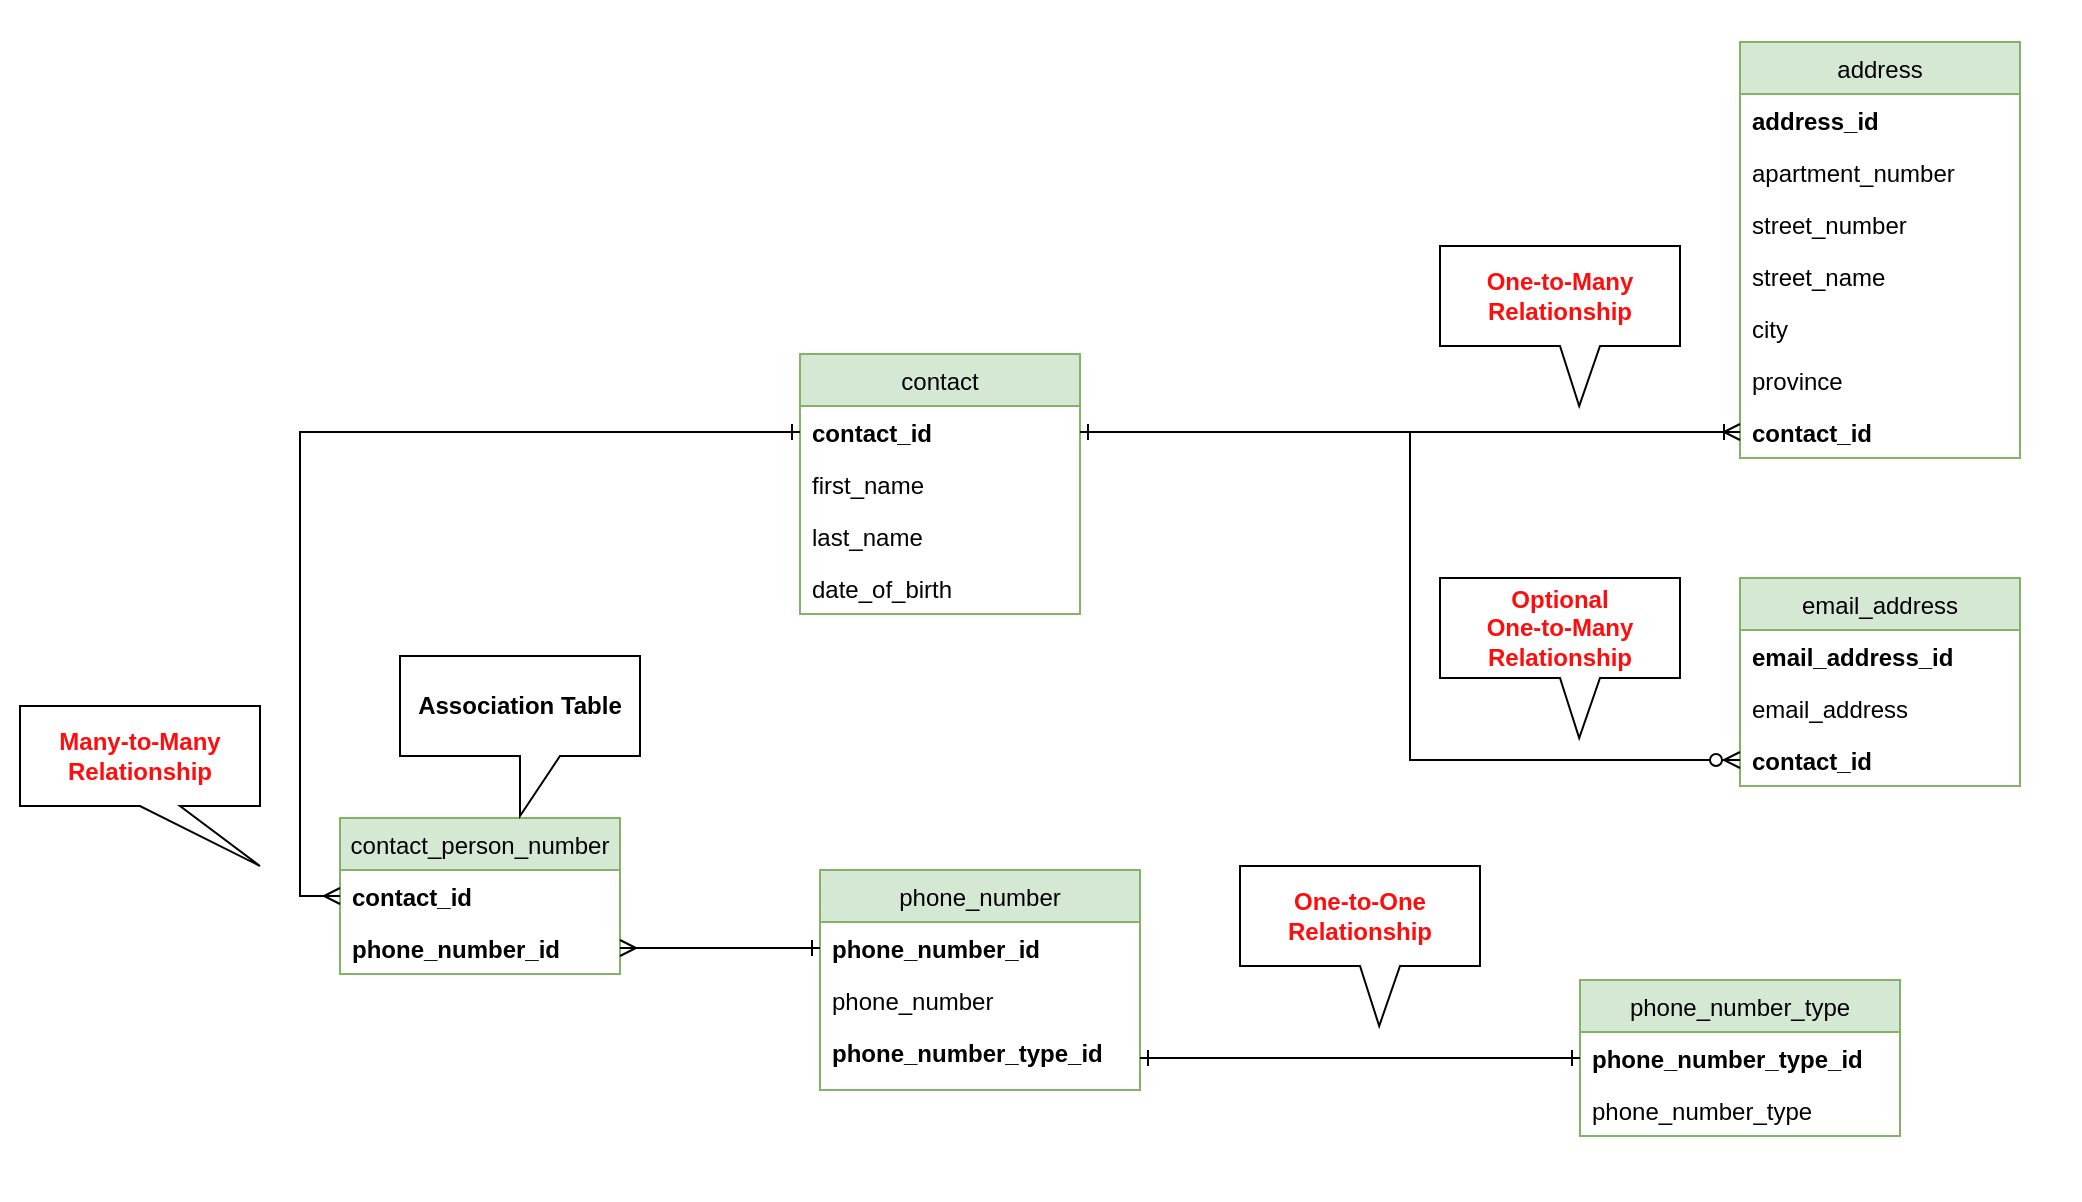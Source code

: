 <mxfile version="10.8.0" type="device"><diagram name="Page-1" id="9f46799a-70d6-7492-0946-bef42562c5a5"><mxGraphModel dx="2258" dy="832" grid="1" gridSize="10" guides="1" tooltips="1" connect="1" arrows="1" fold="1" page="1" pageScale="1" pageWidth="1100" pageHeight="850" background="#ffffff" math="0" shadow="0"><root><mxCell id="0"/><mxCell id="1" parent="0"/><mxCell id="xmYNEEMjnxgWS9K7KYPc-5" value="" style="rounded=0;whiteSpace=wrap;html=1;fillColor=none;strokeColor=none;" vertex="1" parent="1"><mxGeometry x="-300" y="40" width="1040" height="600" as="geometry"/></mxCell><mxCell id="HVx5vT6GKBFLQg5ahq56-21" value="contact" style="swimlane;fontStyle=0;childLayout=stackLayout;horizontal=1;startSize=26;fillColor=#d5e8d4;horizontalStack=0;resizeParent=1;resizeParentMax=0;resizeLast=0;collapsible=1;marginBottom=0;strokeColor=#82b366;" parent="1" vertex="1"><mxGeometry x="100" y="217" width="140" height="130" as="geometry"/></mxCell><mxCell id="HVx5vT6GKBFLQg5ahq56-22" value="contact_id" style="text;strokeColor=none;fillColor=none;align=left;verticalAlign=top;spacingLeft=4;spacingRight=4;overflow=hidden;rotatable=0;points=[[0,0.5],[1,0.5]];portConstraint=eastwest;fontStyle=1" parent="HVx5vT6GKBFLQg5ahq56-21" vertex="1"><mxGeometry y="26" width="140" height="26" as="geometry"/></mxCell><mxCell id="HVx5vT6GKBFLQg5ahq56-23" value="first_name&#10;" style="text;strokeColor=none;fillColor=none;align=left;verticalAlign=top;spacingLeft=4;spacingRight=4;overflow=hidden;rotatable=0;points=[[0,0.5],[1,0.5]];portConstraint=eastwest;" parent="HVx5vT6GKBFLQg5ahq56-21" vertex="1"><mxGeometry y="52" width="140" height="26" as="geometry"/></mxCell><mxCell id="HVx5vT6GKBFLQg5ahq56-111" value="last_name" style="text;strokeColor=none;fillColor=none;align=left;verticalAlign=top;spacingLeft=4;spacingRight=4;overflow=hidden;rotatable=0;points=[[0,0.5],[1,0.5]];portConstraint=eastwest;" parent="HVx5vT6GKBFLQg5ahq56-21" vertex="1"><mxGeometry y="78" width="140" height="26" as="geometry"/></mxCell><mxCell id="HVx5vT6GKBFLQg5ahq56-68" value="date_of_birth" style="text;strokeColor=none;fillColor=none;align=left;verticalAlign=top;spacingLeft=4;spacingRight=4;overflow=hidden;rotatable=0;points=[[0,0.5],[1,0.5]];portConstraint=eastwest;" parent="HVx5vT6GKBFLQg5ahq56-21" vertex="1"><mxGeometry y="104" width="140" height="26" as="geometry"/></mxCell><mxCell id="HVx5vT6GKBFLQg5ahq56-69" value="address" style="swimlane;fontStyle=0;childLayout=stackLayout;horizontal=1;startSize=26;fillColor=#d5e8d4;horizontalStack=0;resizeParent=1;resizeParentMax=0;resizeLast=0;collapsible=1;marginBottom=0;strokeColor=#82b366;" parent="1" vertex="1"><mxGeometry x="570" y="61" width="140" height="208" as="geometry"/></mxCell><mxCell id="HVx5vT6GKBFLQg5ahq56-70" value="address_id" style="text;strokeColor=none;fillColor=none;align=left;verticalAlign=top;spacingLeft=4;spacingRight=4;overflow=hidden;rotatable=0;points=[[0,0.5],[1,0.5]];portConstraint=eastwest;fontStyle=1" parent="HVx5vT6GKBFLQg5ahq56-69" vertex="1"><mxGeometry y="26" width="140" height="26" as="geometry"/></mxCell><mxCell id="HVx5vT6GKBFLQg5ahq56-86" value="apartment_number" style="text;strokeColor=none;fillColor=none;align=left;verticalAlign=top;spacingLeft=4;spacingRight=4;overflow=hidden;rotatable=0;points=[[0,0.5],[1,0.5]];portConstraint=eastwest;" parent="HVx5vT6GKBFLQg5ahq56-69" vertex="1"><mxGeometry y="52" width="140" height="26" as="geometry"/></mxCell><mxCell id="HVx5vT6GKBFLQg5ahq56-88" value="street_number" style="text;strokeColor=none;fillColor=none;align=left;verticalAlign=top;spacingLeft=4;spacingRight=4;overflow=hidden;rotatable=0;points=[[0,0.5],[1,0.5]];portConstraint=eastwest;" parent="HVx5vT6GKBFLQg5ahq56-69" vertex="1"><mxGeometry y="78" width="140" height="26" as="geometry"/></mxCell><mxCell id="HVx5vT6GKBFLQg5ahq56-87" value="street_name" style="text;strokeColor=none;fillColor=none;align=left;verticalAlign=top;spacingLeft=4;spacingRight=4;overflow=hidden;rotatable=0;points=[[0,0.5],[1,0.5]];portConstraint=eastwest;" parent="HVx5vT6GKBFLQg5ahq56-69" vertex="1"><mxGeometry y="104" width="140" height="26" as="geometry"/></mxCell><mxCell id="HVx5vT6GKBFLQg5ahq56-89" value="city" style="text;strokeColor=none;fillColor=none;align=left;verticalAlign=top;spacingLeft=4;spacingRight=4;overflow=hidden;rotatable=0;points=[[0,0.5],[1,0.5]];portConstraint=eastwest;" parent="HVx5vT6GKBFLQg5ahq56-69" vertex="1"><mxGeometry y="130" width="140" height="26" as="geometry"/></mxCell><mxCell id="HVx5vT6GKBFLQg5ahq56-71" value="province" style="text;strokeColor=none;fillColor=none;align=left;verticalAlign=top;spacingLeft=4;spacingRight=4;overflow=hidden;rotatable=0;points=[[0,0.5],[1,0.5]];portConstraint=eastwest;" parent="HVx5vT6GKBFLQg5ahq56-69" vertex="1"><mxGeometry y="156" width="140" height="26" as="geometry"/></mxCell><mxCell id="HVx5vT6GKBFLQg5ahq56-108" value="contact_id" style="text;strokeColor=none;fillColor=none;align=left;verticalAlign=top;spacingLeft=4;spacingRight=4;overflow=hidden;rotatable=0;points=[[0,0.5],[1,0.5]];portConstraint=eastwest;fontStyle=1" parent="HVx5vT6GKBFLQg5ahq56-69" vertex="1"><mxGeometry y="182" width="140" height="26" as="geometry"/></mxCell><mxCell id="HVx5vT6GKBFLQg5ahq56-74" value="phone_number" style="swimlane;fontStyle=0;childLayout=stackLayout;horizontal=1;startSize=26;fillColor=#d5e8d4;horizontalStack=0;resizeParent=1;resizeParentMax=0;resizeLast=0;collapsible=1;marginBottom=0;strokeColor=#82b366;" parent="1" vertex="1"><mxGeometry x="110" y="475" width="160" height="110" as="geometry"/></mxCell><mxCell id="HVx5vT6GKBFLQg5ahq56-75" value="phone_number_id" style="text;strokeColor=none;fillColor=none;align=left;verticalAlign=top;spacingLeft=4;spacingRight=4;overflow=hidden;rotatable=0;points=[[0,0.5],[1,0.5]];portConstraint=eastwest;fontStyle=1" parent="HVx5vT6GKBFLQg5ahq56-74" vertex="1"><mxGeometry y="26" width="160" height="26" as="geometry"/></mxCell><mxCell id="HVx5vT6GKBFLQg5ahq56-80" value="phone_number&#10;" style="text;strokeColor=none;fillColor=none;align=left;verticalAlign=top;spacingLeft=4;spacingRight=4;overflow=hidden;rotatable=0;points=[[0,0.5],[1,0.5]];portConstraint=eastwest;" parent="HVx5vT6GKBFLQg5ahq56-74" vertex="1"><mxGeometry y="52" width="160" height="26" as="geometry"/></mxCell><mxCell id="HVx5vT6GKBFLQg5ahq56-76" value="phone_number_type_id" style="text;strokeColor=none;fillColor=none;align=left;verticalAlign=top;spacingLeft=4;spacingRight=4;overflow=hidden;rotatable=0;points=[[0,0.5],[1,0.5]];portConstraint=eastwest;fontStyle=1" parent="HVx5vT6GKBFLQg5ahq56-74" vertex="1"><mxGeometry y="78" width="160" height="32" as="geometry"/></mxCell><mxCell id="HVx5vT6GKBFLQg5ahq56-81" value="phone_number_type" style="swimlane;fontStyle=0;childLayout=stackLayout;horizontal=1;startSize=26;fillColor=#d5e8d4;horizontalStack=0;resizeParent=1;resizeParentMax=0;resizeLast=0;collapsible=1;marginBottom=0;strokeColor=#82b366;" parent="1" vertex="1"><mxGeometry x="490" y="530" width="160" height="78" as="geometry"/></mxCell><mxCell id="HVx5vT6GKBFLQg5ahq56-82" value="phone_number_type_id" style="text;strokeColor=none;fillColor=none;align=left;verticalAlign=top;spacingLeft=4;spacingRight=4;overflow=hidden;rotatable=0;points=[[0,0.5],[1,0.5]];portConstraint=eastwest;fontStyle=1" parent="HVx5vT6GKBFLQg5ahq56-81" vertex="1"><mxGeometry y="26" width="160" height="26" as="geometry"/></mxCell><mxCell id="HVx5vT6GKBFLQg5ahq56-83" value="phone_number_type&#10;" style="text;strokeColor=none;fillColor=none;align=left;verticalAlign=top;spacingLeft=4;spacingRight=4;overflow=hidden;rotatable=0;points=[[0,0.5],[1,0.5]];portConstraint=eastwest;" parent="HVx5vT6GKBFLQg5ahq56-81" vertex="1"><mxGeometry y="52" width="160" height="26" as="geometry"/></mxCell><mxCell id="HVx5vT6GKBFLQg5ahq56-85" value="" style="edgeStyle=orthogonalEdgeStyle;rounded=0;orthogonalLoop=1;jettySize=auto;html=1;exitX=1;exitY=0.5;exitDx=0;exitDy=0;entryX=0;entryY=0.5;entryDx=0;entryDy=0;startArrow=ERone;startFill=0;endArrow=ERone;endFill=0;" parent="1" source="HVx5vT6GKBFLQg5ahq56-76" target="HVx5vT6GKBFLQg5ahq56-82" edge="1"><mxGeometry relative="1" as="geometry"/></mxCell><mxCell id="HVx5vT6GKBFLQg5ahq56-90" style="edgeStyle=orthogonalEdgeStyle;rounded=0;orthogonalLoop=1;jettySize=auto;html=1;exitX=1;exitY=0.5;exitDx=0;exitDy=0;entryX=0;entryY=0.5;entryDx=0;entryDy=0;startArrow=ERone;startFill=0;endArrow=ERoneToMany;endFill=0;" parent="1" source="HVx5vT6GKBFLQg5ahq56-22" target="HVx5vT6GKBFLQg5ahq56-108" edge="1"><mxGeometry relative="1" as="geometry"/></mxCell><mxCell id="HVx5vT6GKBFLQg5ahq56-91" value="contact_person_number" style="swimlane;fontStyle=0;childLayout=stackLayout;horizontal=1;startSize=26;fillColor=#d5e8d4;horizontalStack=0;resizeParent=1;resizeParentMax=0;resizeLast=0;collapsible=1;marginBottom=0;strokeColor=#82b366;" parent="1" vertex="1"><mxGeometry x="-130" y="449" width="140" height="78" as="geometry"/></mxCell><mxCell id="HVx5vT6GKBFLQg5ahq56-92" value="contact_id" style="text;strokeColor=none;fillColor=none;align=left;verticalAlign=top;spacingLeft=4;spacingRight=4;overflow=hidden;rotatable=0;points=[[0,0.5],[1,0.5]];portConstraint=eastwest;fontStyle=1" parent="HVx5vT6GKBFLQg5ahq56-91" vertex="1"><mxGeometry y="26" width="140" height="26" as="geometry"/></mxCell><mxCell id="HVx5vT6GKBFLQg5ahq56-93" value="phone_number_id&#10;" style="text;strokeColor=none;fillColor=none;align=left;verticalAlign=top;spacingLeft=4;spacingRight=4;overflow=hidden;rotatable=0;points=[[0,0.5],[1,0.5]];portConstraint=eastwest;fontStyle=1" parent="HVx5vT6GKBFLQg5ahq56-91" vertex="1"><mxGeometry y="52" width="140" height="26" as="geometry"/></mxCell><mxCell id="HVx5vT6GKBFLQg5ahq56-96" style="edgeStyle=orthogonalEdgeStyle;rounded=0;orthogonalLoop=1;jettySize=auto;html=1;exitX=0;exitY=0.5;exitDx=0;exitDy=0;entryX=0;entryY=0.5;entryDx=0;entryDy=0;startArrow=ERone;startFill=0;endArrow=ERmany;endFill=0;" parent="1" source="HVx5vT6GKBFLQg5ahq56-22" target="HVx5vT6GKBFLQg5ahq56-91" edge="1"><mxGeometry relative="1" as="geometry"/></mxCell><mxCell id="HVx5vT6GKBFLQg5ahq56-98" style="edgeStyle=orthogonalEdgeStyle;rounded=0;orthogonalLoop=1;jettySize=auto;html=1;exitX=0;exitY=0.5;exitDx=0;exitDy=0;entryX=1;entryY=0.5;entryDx=0;entryDy=0;startArrow=ERone;startFill=0;endArrow=ERmany;endFill=0;" parent="1" source="HVx5vT6GKBFLQg5ahq56-75" target="HVx5vT6GKBFLQg5ahq56-93" edge="1"><mxGeometry relative="1" as="geometry"/></mxCell><mxCell id="HVx5vT6GKBFLQg5ahq56-99" value="&lt;b&gt;Many-to-Many&lt;br&gt;Relationship&lt;/b&gt;&lt;br&gt;" style="shape=callout;whiteSpace=wrap;html=1;perimeter=calloutPerimeter;position2=1;fontColor=#FF0D0D;" parent="1" vertex="1"><mxGeometry x="-290" y="393" width="120" height="80" as="geometry"/></mxCell><mxCell id="HVx5vT6GKBFLQg5ahq56-100" value="&lt;b&gt;One-to-One&lt;br&gt;Relationship&lt;/b&gt;&lt;br&gt;" style="shape=callout;whiteSpace=wrap;html=1;perimeter=calloutPerimeter;position2=0.58;fontColor=#FF0D0D;" parent="1" vertex="1"><mxGeometry x="320" y="473" width="120" height="80" as="geometry"/></mxCell><mxCell id="HVx5vT6GKBFLQg5ahq56-101" value="&lt;b&gt;One-to-Many&lt;br&gt;Relationship&lt;/b&gt;&lt;br&gt;" style="shape=callout;whiteSpace=wrap;html=1;perimeter=calloutPerimeter;position2=0.58;fontColor=#FF0D0D;" parent="1" vertex="1"><mxGeometry x="420" y="163" width="120" height="80" as="geometry"/></mxCell><mxCell id="HVx5vT6GKBFLQg5ahq56-102" value="email_address" style="swimlane;fontStyle=0;childLayout=stackLayout;horizontal=1;startSize=26;fillColor=#d5e8d4;horizontalStack=0;resizeParent=1;resizeParentMax=0;resizeLast=0;collapsible=1;marginBottom=0;strokeColor=#82b366;" parent="1" vertex="1"><mxGeometry x="570" y="329" width="140" height="104" as="geometry"/></mxCell><mxCell id="HVx5vT6GKBFLQg5ahq56-103" value="email_address_id" style="text;strokeColor=none;fillColor=none;align=left;verticalAlign=top;spacingLeft=4;spacingRight=4;overflow=hidden;rotatable=0;points=[[0,0.5],[1,0.5]];portConstraint=eastwest;fontStyle=1" parent="HVx5vT6GKBFLQg5ahq56-102" vertex="1"><mxGeometry y="26" width="140" height="26" as="geometry"/></mxCell><mxCell id="HVx5vT6GKBFLQg5ahq56-104" value="email_address" style="text;strokeColor=none;fillColor=none;align=left;verticalAlign=top;spacingLeft=4;spacingRight=4;overflow=hidden;rotatable=0;points=[[0,0.5],[1,0.5]];portConstraint=eastwest;" parent="HVx5vT6GKBFLQg5ahq56-102" vertex="1"><mxGeometry y="52" width="140" height="26" as="geometry"/></mxCell><mxCell id="HVx5vT6GKBFLQg5ahq56-106" value="contact_id" style="text;strokeColor=none;fillColor=none;align=left;verticalAlign=top;spacingLeft=4;spacingRight=4;overflow=hidden;rotatable=0;points=[[0,0.5],[1,0.5]];portConstraint=eastwest;fontStyle=1" parent="HVx5vT6GKBFLQg5ahq56-102" vertex="1"><mxGeometry y="78" width="140" height="26" as="geometry"/></mxCell><mxCell id="HVx5vT6GKBFLQg5ahq56-109" style="edgeStyle=orthogonalEdgeStyle;rounded=0;orthogonalLoop=1;jettySize=auto;html=1;exitX=0;exitY=0.5;exitDx=0;exitDy=0;entryX=1;entryY=0.5;entryDx=0;entryDy=0;startArrow=ERzeroToMany;startFill=1;endArrow=ERone;endFill=0;fontColor=#FF0D0D;" parent="1" source="HVx5vT6GKBFLQg5ahq56-106" target="HVx5vT6GKBFLQg5ahq56-22" edge="1"><mxGeometry relative="1" as="geometry"/></mxCell><mxCell id="HVx5vT6GKBFLQg5ahq56-110" value="&lt;b&gt;Optional&lt;br&gt;One-to-Many&lt;br&gt;Relationship&lt;/b&gt;&lt;br&gt;" style="shape=callout;whiteSpace=wrap;html=1;perimeter=calloutPerimeter;position2=0.58;fontColor=#FF0D0D;" parent="1" vertex="1"><mxGeometry x="420" y="329" width="120" height="80" as="geometry"/></mxCell><mxCell id="xmYNEEMjnxgWS9K7KYPc-4" value="Association Table" style="shape=callout;whiteSpace=wrap;html=1;perimeter=calloutPerimeter;fontStyle=1" vertex="1" parent="1"><mxGeometry x="-100" y="368" width="120" height="80" as="geometry"/></mxCell></root></mxGraphModel></diagram></mxfile>